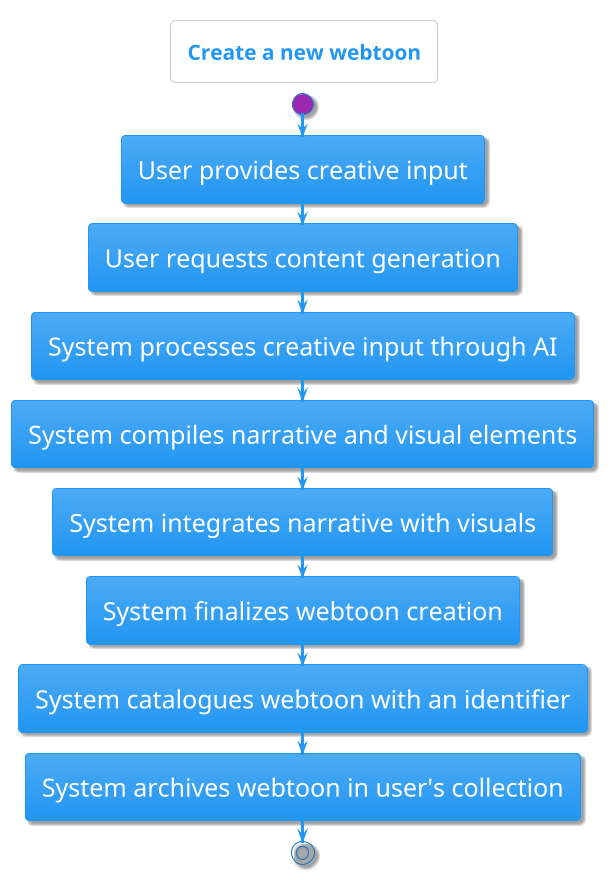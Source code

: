 @startuml
!theme materia
title Create a new webtoon
skinparam defaultFontSize 24

start
:User provides creative input;
:User requests content generation;
:System processes creative input through AI;
:System compiles narrative and visual elements;
:System integrates narrative with visuals;
:System finalizes webtoon creation;
:System catalogues webtoon with an identifier;
:System archives webtoon in user's collection;
stop
@enduml